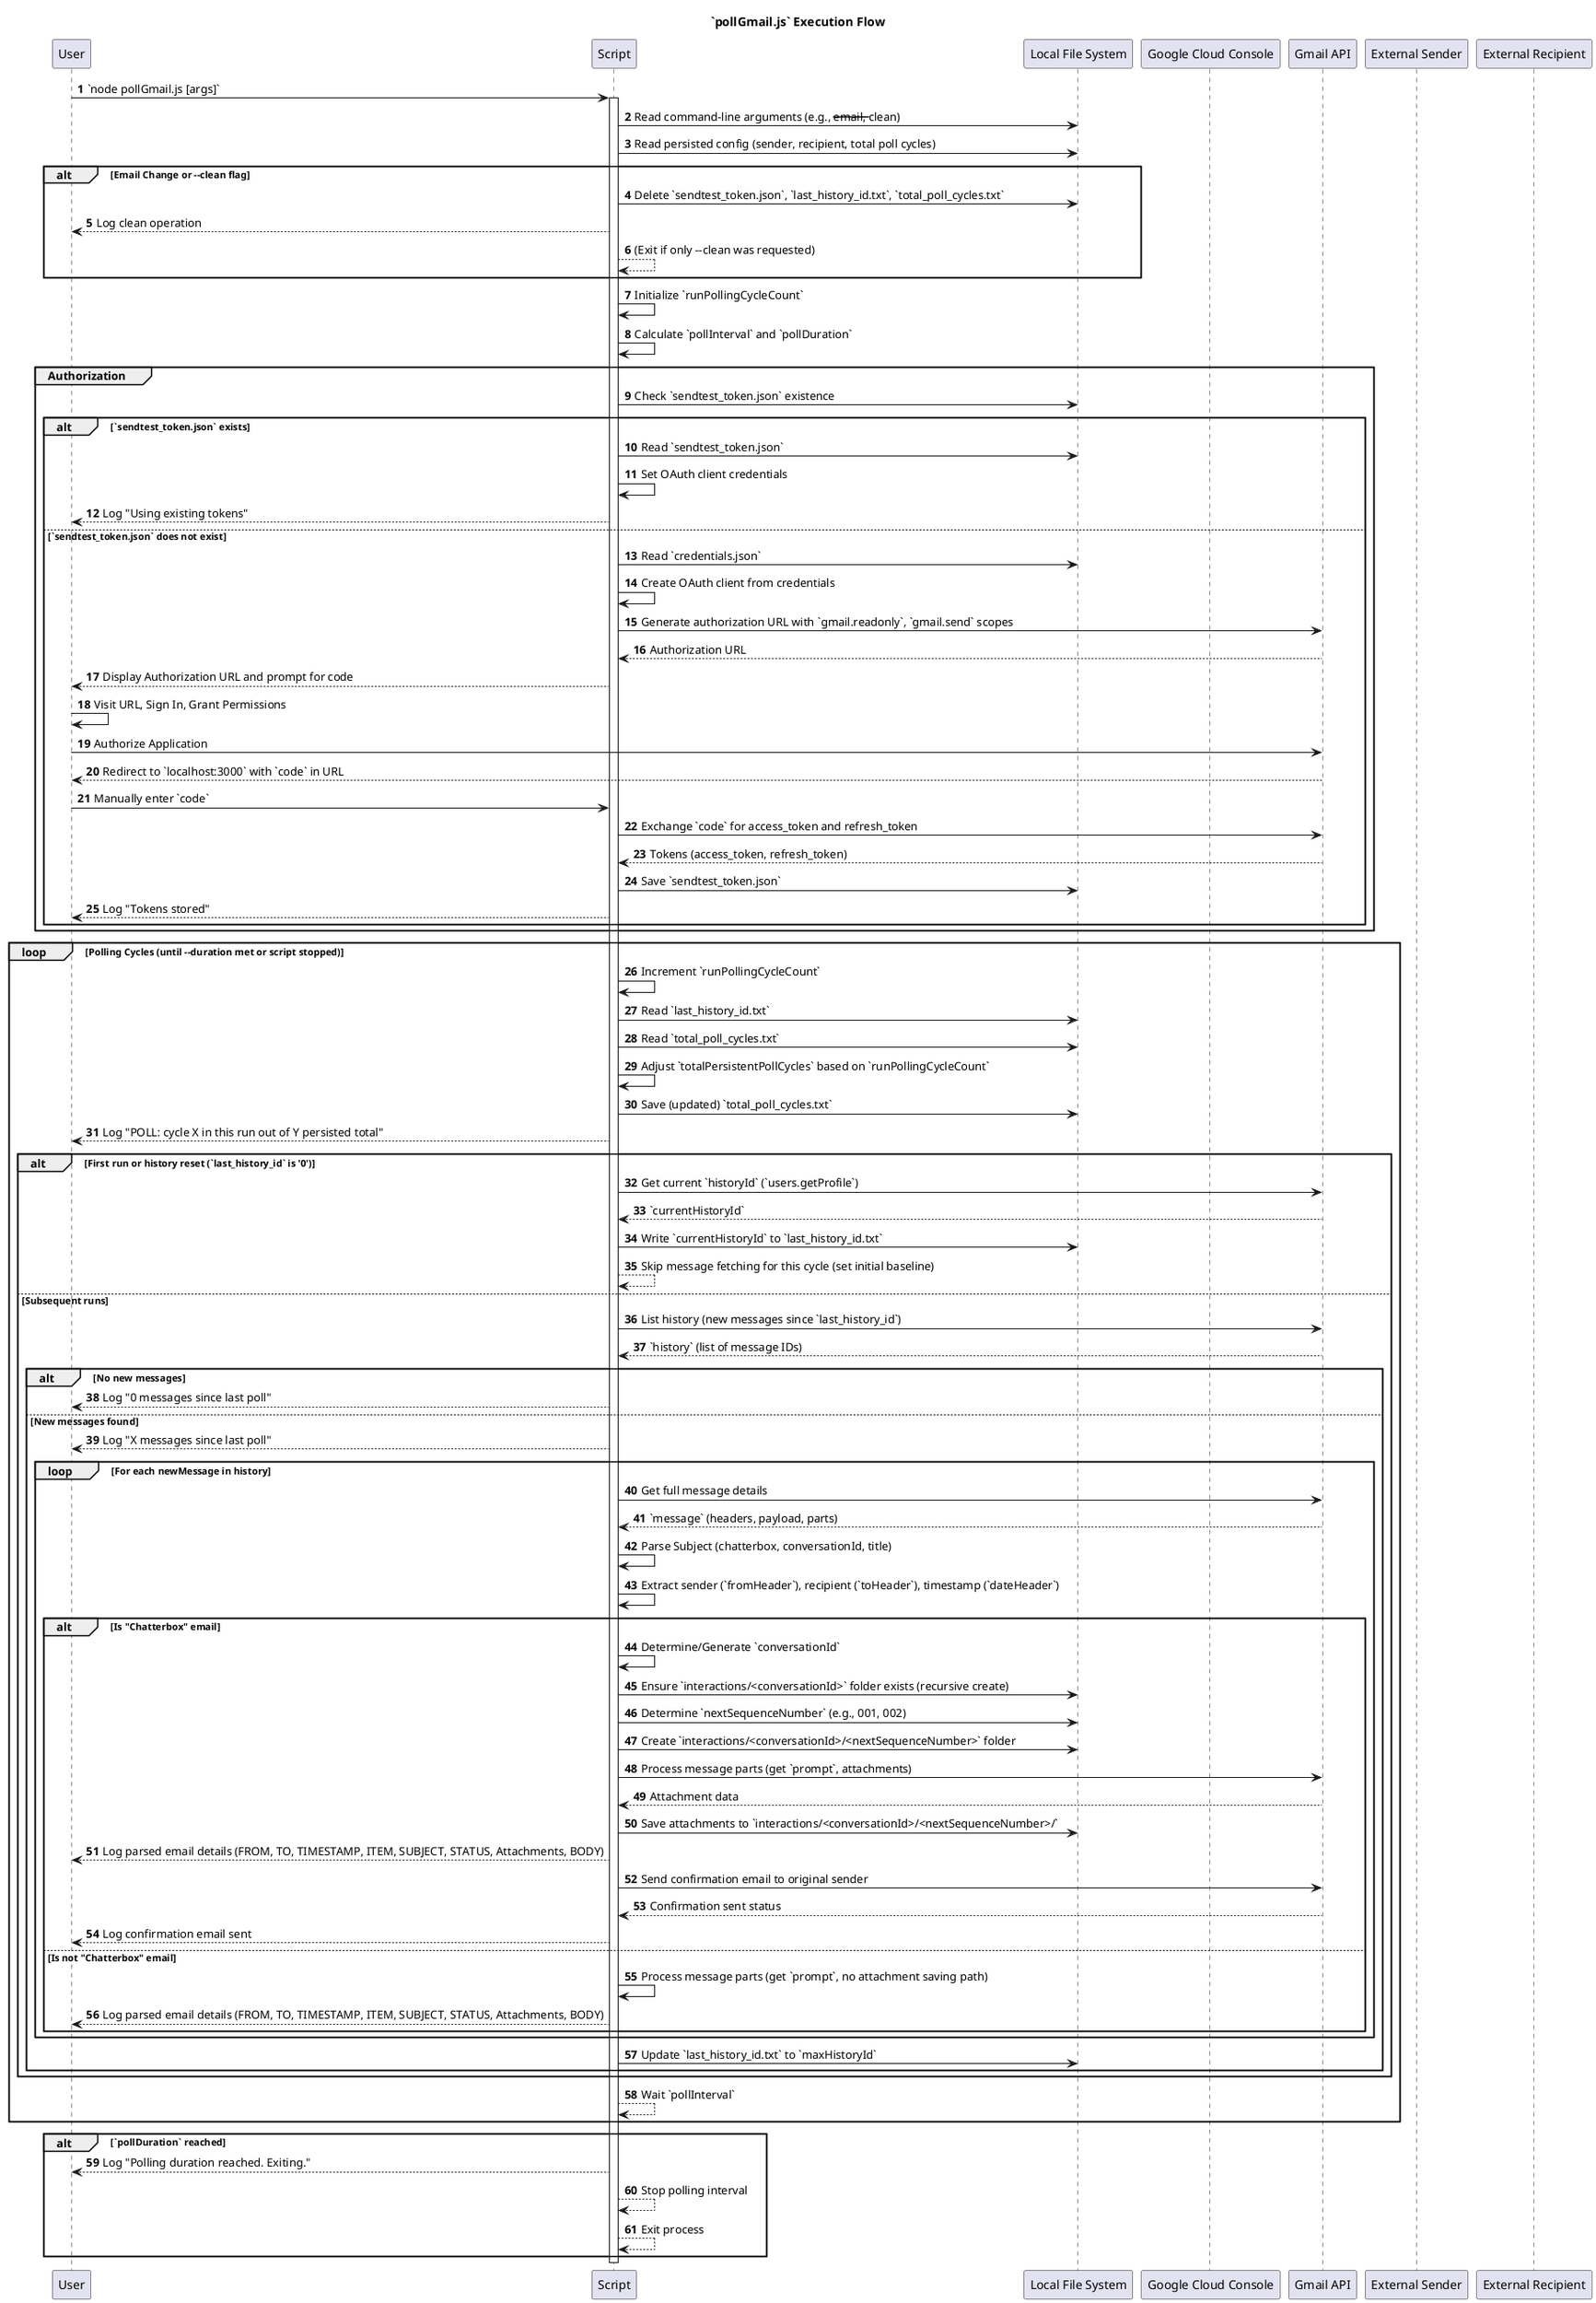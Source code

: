 @startuml sequence_diagram

autonumber

participant User as U
participant Script as S
participant "Local File System" as LFS
participant "Google Cloud Console" as GCC
participant "Gmail API" as GAPI
participant "External Sender" as ExtSENDER
participant "External Recipient" as ExtRECIPIENT

title `pollGmail.js` Execution Flow

U -> S: `node pollGmail.js [args]`
activate S

S -> LFS: Read command-line arguments (e.g., --email, --clean)
S -> LFS: Read persisted config (sender, recipient, total poll cycles)

alt Email Change or --clean flag
    S -> LFS: Delete `sendtest_token.json`, `last_history_id.txt`, `total_poll_cycles.txt`
    S --> U: Log clean operation
    S --> S: (Exit if only --clean was requested)
end

S -> S: Initialize `runPollingCycleCount`
S -> S: Calculate `pollInterval` and `pollDuration`

group Authorization
    S -> LFS: Check `sendtest_token.json` existence
    alt `sendtest_token.json` exists
        S -> LFS: Read `sendtest_token.json`
        S -> S: Set OAuth client credentials
        S --> U: Log "Using existing tokens"
    else `sendtest_token.json` does not exist
        S -> LFS: Read `credentials.json`
        S -> S: Create OAuth client from credentials
        S -> GAPI: Generate authorization URL with `gmail.readonly`, `gmail.send` scopes
        GAPI --> S: Authorization URL
        S --> U: Display Authorization URL and prompt for code
        U -> U: Visit URL, Sign In, Grant Permissions
        U -> GAPI: Authorize Application
        GAPI --> U: Redirect to `localhost:3000` with `code` in URL
        U -> S: Manually enter `code`
        S -> GAPI: Exchange `code` for access_token and refresh_token
        GAPI --> S: Tokens (access_token, refresh_token)
        S -> LFS: Save `sendtest_token.json`
        S --> U: Log "Tokens stored"
    end
end Authorization

loop Polling Cycles (until --duration met or script stopped)
    S -> S: Increment `runPollingCycleCount`
    S -> LFS: Read `last_history_id.txt`
    S -> LFS: Read `total_poll_cycles.txt`
    S -> S: Adjust `totalPersistentPollCycles` based on `runPollingCycleCount`
    S -> LFS: Save (updated) `total_poll_cycles.txt`
    S --> U: Log "POLL: cycle X in this run out of Y persisted total"

    alt First run or history reset (`last_history_id` is '0')
        S -> GAPI: Get current `historyId` (`users.getProfile`)
        GAPI --> S: `currentHistoryId`
        S -> LFS: Write `currentHistoryId` to `last_history_id.txt`
        S --> S: Skip message fetching for this cycle (set initial baseline)
    else Subsequent runs
        S -> GAPI: List history (new messages since `last_history_id`)
        GAPI --> S: `history` (list of message IDs)

        alt No new messages
            S --> U: Log "0 messages since last poll"
        else New messages found
            S --> U: Log "X messages since last poll"
            loop For each newMessage in history
                S -> GAPI: Get full message details
                GAPI --> S: `message` (headers, payload, parts)

                S -> S: Parse Subject (chatterbox, conversationId, title)
                S -> S: Extract sender (`fromHeader`), recipient (`toHeader`), timestamp (`dateHeader`)

                alt Is "Chatterbox" email
                    S -> S: Determine/Generate `conversationId`
                    S -> LFS: Ensure `interactions/<conversationId>` folder exists (recursive create)
                    S -> LFS: Determine `nextSequenceNumber` (e.g., 001, 002)
                    S -> LFS: Create `interactions/<conversationId>/<nextSequenceNumber>` folder
                    S -> GAPI: Process message parts (get `prompt`, attachments)
                    GAPI --> S: Attachment data
                    S -> LFS: Save attachments to `interactions/<conversationId>/<nextSequenceNumber>/`
                    S --> U: Log parsed email details (FROM, TO, TIMESTAMP, ITEM, SUBJECT, STATUS, Attachments, BODY)

                    S -> GAPI: Send confirmation email to original sender
                    GAPI --> S: Confirmation sent status
                    S --> U: Log confirmation email sent
                else Is not "Chatterbox" email
                    S -> S: Process message parts (get `prompt`, no attachment saving path)
                    S --> U: Log parsed email details (FROM, TO, TIMESTAMP, ITEM, SUBJECT, STATUS, Attachments, BODY)
                end
            end
            S -> LFS: Update `last_history_id.txt` to `maxHistoryId`
        end
    end
    S --> S: Wait `pollInterval`
end

alt `pollDuration` reached
    S --> U: Log "Polling duration reached. Exiting."
    S --> S: Stop polling interval
    S --> S: Exit process
end

deactivate S

@enduml
